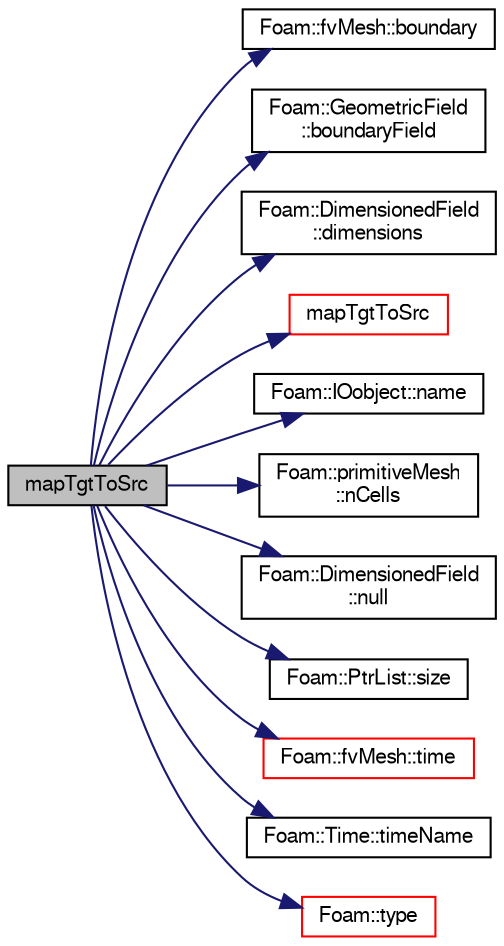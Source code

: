 digraph "mapTgtToSrc"
{
  bgcolor="transparent";
  edge [fontname="FreeSans",fontsize="10",labelfontname="FreeSans",labelfontsize="10"];
  node [fontname="FreeSans",fontsize="10",shape=record];
  rankdir="LR";
  Node1503 [label="mapTgtToSrc",height=0.2,width=0.4,color="black", fillcolor="grey75", style="filled", fontcolor="black"];
  Node1503 -> Node1504 [color="midnightblue",fontsize="10",style="solid",fontname="FreeSans"];
  Node1504 [label="Foam::fvMesh::boundary",height=0.2,width=0.4,color="black",URL="$a22766.html#a1fc8b179063cf5d6805da64ff1975126",tooltip="Return reference to boundary mesh. "];
  Node1503 -> Node1505 [color="midnightblue",fontsize="10",style="solid",fontname="FreeSans"];
  Node1505 [label="Foam::GeometricField\l::boundaryField",height=0.2,width=0.4,color="black",URL="$a22434.html#a3c6c1a789b48ea0c5e8bff64f9c14f2d",tooltip="Return reference to GeometricBoundaryField. "];
  Node1503 -> Node1506 [color="midnightblue",fontsize="10",style="solid",fontname="FreeSans"];
  Node1506 [label="Foam::DimensionedField\l::dimensions",height=0.2,width=0.4,color="black",URL="$a26390.html#a66989c1e0666e0d0c93a2056ce75599e",tooltip="Return dimensions. "];
  Node1503 -> Node1507 [color="midnightblue",fontsize="10",style="solid",fontname="FreeSans"];
  Node1507 [label="mapTgtToSrc",height=0.2,width=0.4,color="red",URL="$a29254.html#ac0887209cdb1bca00113e2c40d25f320",tooltip="Map field from tgt to src mesh with defined operation. "];
  Node1503 -> Node1560 [color="midnightblue",fontsize="10",style="solid",fontname="FreeSans"];
  Node1560 [label="Foam::IOobject::name",height=0.2,width=0.4,color="black",URL="$a26142.html#acc80e00a8ac919288fb55bd14cc88bf6",tooltip="Return name. "];
  Node1503 -> Node1561 [color="midnightblue",fontsize="10",style="solid",fontname="FreeSans"];
  Node1561 [label="Foam::primitiveMesh\l::nCells",height=0.2,width=0.4,color="black",URL="$a27530.html#a13b94bdb0926552bf78ad5210a73a3d5"];
  Node1503 -> Node1562 [color="midnightblue",fontsize="10",style="solid",fontname="FreeSans"];
  Node1562 [label="Foam::DimensionedField\l::null",height=0.2,width=0.4,color="black",URL="$a26390.html#a4b01b2efd4df9ed05a0d277fbc02b78a",tooltip="Return a null DimensionedField. "];
  Node1503 -> Node1563 [color="midnightblue",fontsize="10",style="solid",fontname="FreeSans"];
  Node1563 [label="Foam::PtrList::size",height=0.2,width=0.4,color="black",URL="$a25914.html#a47b3bf30da1eb3ab8076b5fbe00e0494",tooltip="Return the number of elements in the PtrList. "];
  Node1503 -> Node1564 [color="midnightblue",fontsize="10",style="solid",fontname="FreeSans"];
  Node1564 [label="Foam::fvMesh::time",height=0.2,width=0.4,color="red",URL="$a22766.html#a0d94096809fe3376b29a2a29ca11bb18",tooltip="Return the top-level database. "];
  Node1503 -> Node1566 [color="midnightblue",fontsize="10",style="solid",fontname="FreeSans"];
  Node1566 [label="Foam::Time::timeName",height=0.2,width=0.4,color="black",URL="$a26350.html#ad9d86fef6eca18797c786726cf925179",tooltip="Return time name of given scalar time. "];
  Node1503 -> Node1567 [color="midnightblue",fontsize="10",style="solid",fontname="FreeSans"];
  Node1567 [label="Foam::type",height=0.2,width=0.4,color="red",URL="$a21124.html#aec48583af672626378f501eb9fc32cd1",tooltip="Return the file type: DIRECTORY or FILE. "];
}
